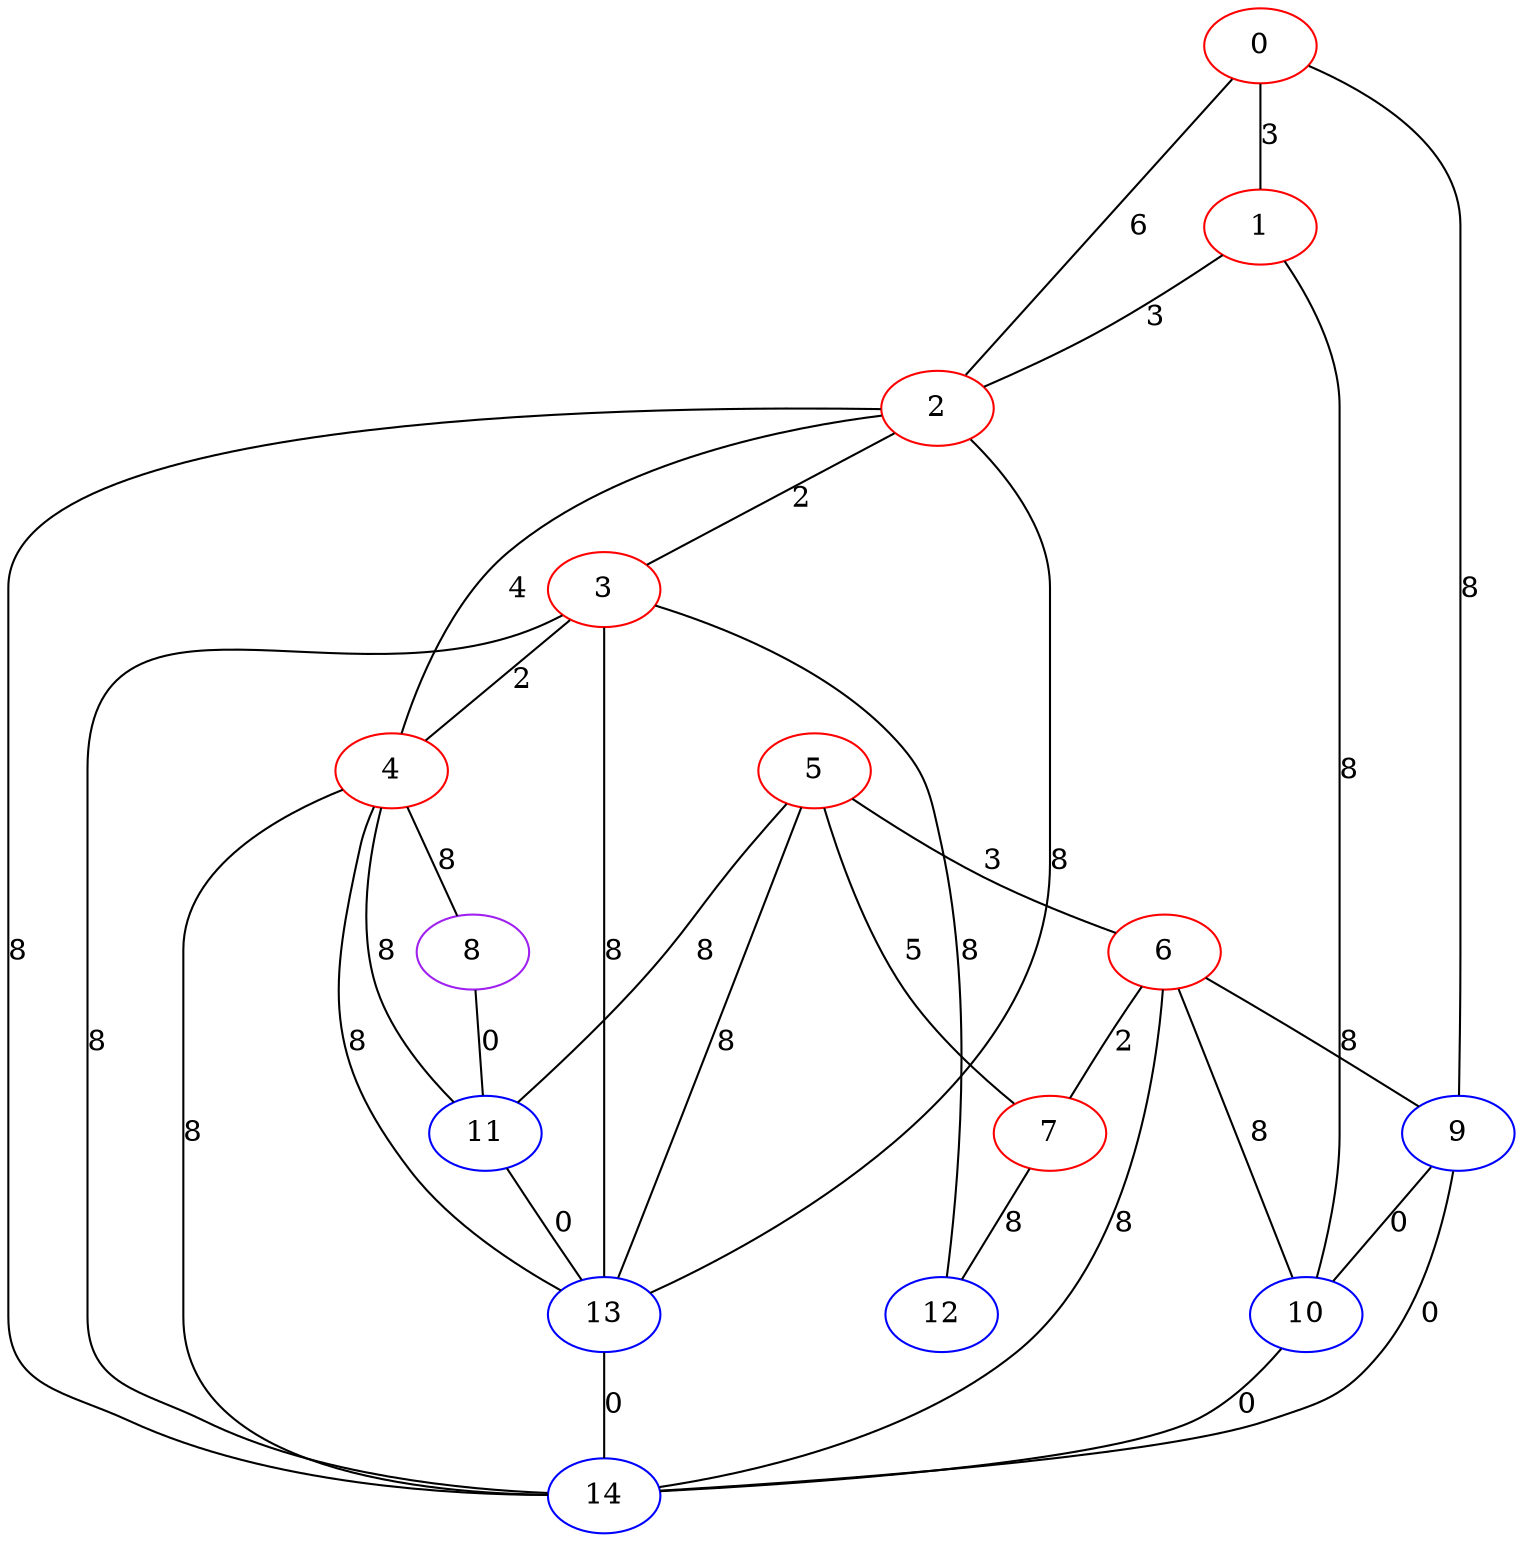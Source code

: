 graph "" {
0 [color=red, weight=1];
1 [color=red, weight=1];
2 [color=red, weight=1];
3 [color=red, weight=1];
4 [color=red, weight=1];
5 [color=red, weight=1];
6 [color=red, weight=1];
7 [color=red, weight=1];
8 [color=purple, weight=4];
9 [color=blue, weight=3];
10 [color=blue, weight=3];
11 [color=blue, weight=3];
12 [color=blue, weight=3];
13 [color=blue, weight=3];
14 [color=blue, weight=3];
0 -- 1  [key=0, label=3];
0 -- 2  [key=0, label=6];
0 -- 9  [key=0, label=8];
1 -- 2  [key=0, label=3];
1 -- 10  [key=0, label=8];
2 -- 3  [key=0, label=2];
2 -- 4  [key=0, label=4];
2 -- 13  [key=0, label=8];
2 -- 14  [key=0, label=8];
3 -- 12  [key=0, label=8];
3 -- 4  [key=0, label=2];
3 -- 13  [key=0, label=8];
3 -- 14  [key=0, label=8];
4 -- 8  [key=0, label=8];
4 -- 11  [key=0, label=8];
4 -- 13  [key=0, label=8];
4 -- 14  [key=0, label=8];
5 -- 11  [key=0, label=8];
5 -- 13  [key=0, label=8];
5 -- 6  [key=0, label=3];
5 -- 7  [key=0, label=5];
6 -- 9  [key=0, label=8];
6 -- 10  [key=0, label=8];
6 -- 14  [key=0, label=8];
6 -- 7  [key=0, label=2];
7 -- 12  [key=0, label=8];
8 -- 11  [key=0, label=0];
9 -- 10  [key=0, label=0];
9 -- 14  [key=0, label=0];
10 -- 14  [key=0, label=0];
11 -- 13  [key=0, label=0];
13 -- 14  [key=0, label=0];
}

